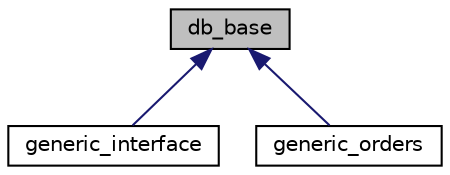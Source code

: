 digraph "db_base"
{
  edge [fontname="Helvetica",fontsize="10",labelfontname="Helvetica",labelfontsize="10"];
  node [fontname="Helvetica",fontsize="10",shape=record];
  Node0 [label="db_base",height=0.2,width=0.4,color="black", fillcolor="grey75", style="filled", fontcolor="black"];
  Node0 -> Node1 [dir="back",color="midnightblue",fontsize="10",style="solid",fontname="Helvetica"];
  Node1 [label="generic_interface",height=0.2,width=0.4,color="black", fillcolor="white", style="filled",URL="$classgeneric__interface.html"];
  Node0 -> Node2 [dir="back",color="midnightblue",fontsize="10",style="solid",fontname="Helvetica"];
  Node2 [label="generic_orders",height=0.2,width=0.4,color="black", fillcolor="white", style="filled",URL="$classgeneric__orders.html"];
}
